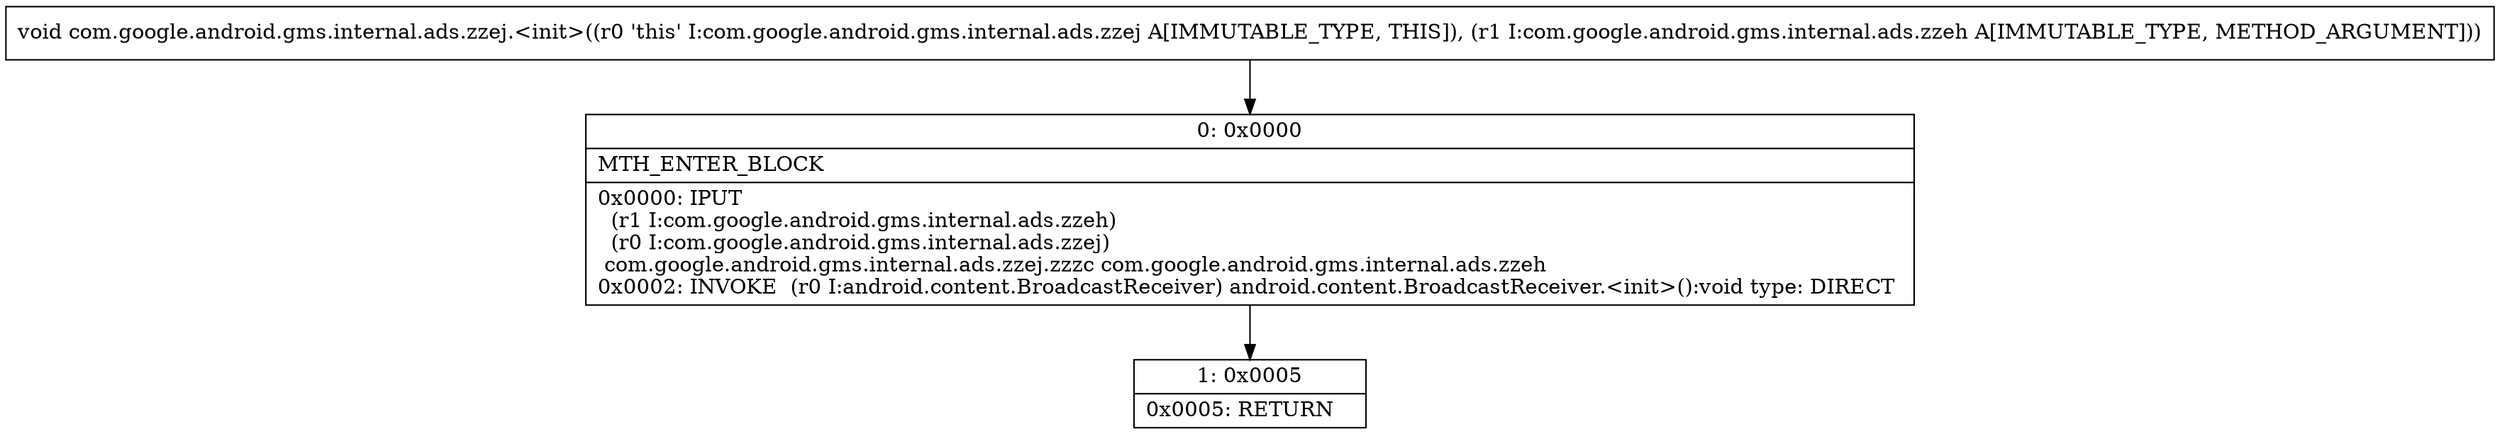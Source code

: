 digraph "CFG forcom.google.android.gms.internal.ads.zzej.\<init\>(Lcom\/google\/android\/gms\/internal\/ads\/zzeh;)V" {
Node_0 [shape=record,label="{0\:\ 0x0000|MTH_ENTER_BLOCK\l|0x0000: IPUT  \l  (r1 I:com.google.android.gms.internal.ads.zzeh)\l  (r0 I:com.google.android.gms.internal.ads.zzej)\l com.google.android.gms.internal.ads.zzej.zzzc com.google.android.gms.internal.ads.zzeh \l0x0002: INVOKE  (r0 I:android.content.BroadcastReceiver) android.content.BroadcastReceiver.\<init\>():void type: DIRECT \l}"];
Node_1 [shape=record,label="{1\:\ 0x0005|0x0005: RETURN   \l}"];
MethodNode[shape=record,label="{void com.google.android.gms.internal.ads.zzej.\<init\>((r0 'this' I:com.google.android.gms.internal.ads.zzej A[IMMUTABLE_TYPE, THIS]), (r1 I:com.google.android.gms.internal.ads.zzeh A[IMMUTABLE_TYPE, METHOD_ARGUMENT])) }"];
MethodNode -> Node_0;
Node_0 -> Node_1;
}

